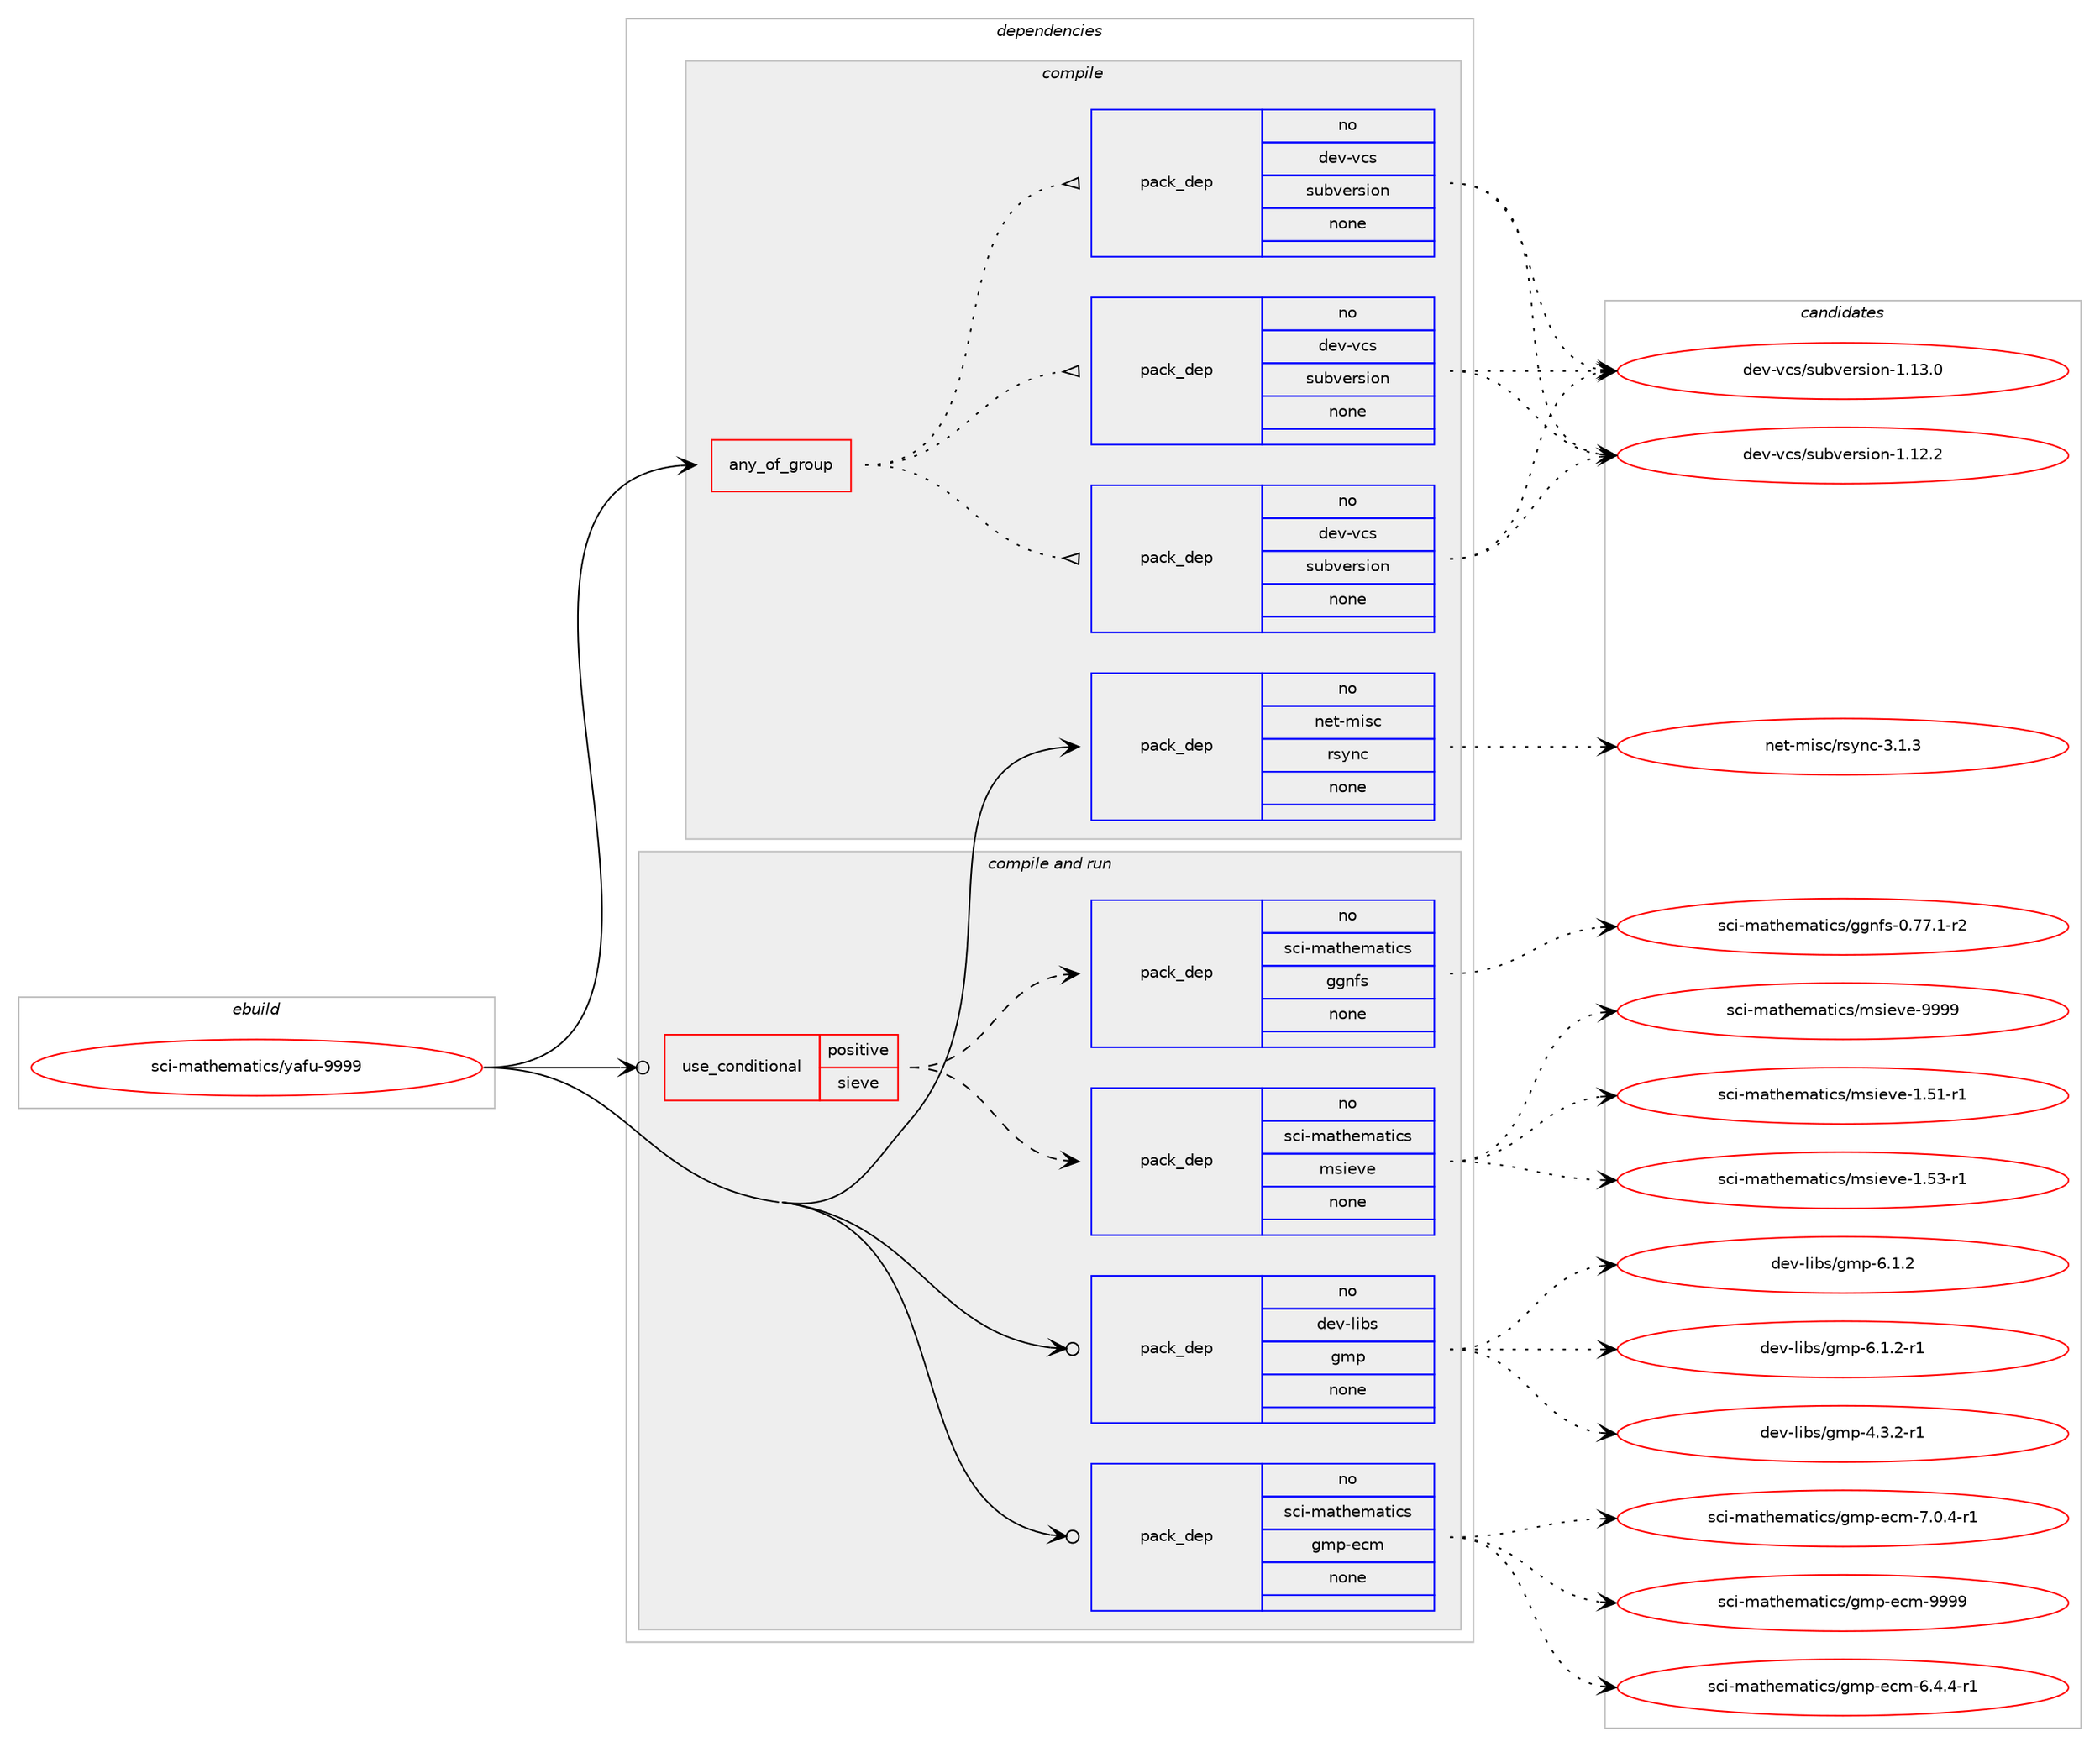 digraph prolog {

# *************
# Graph options
# *************

newrank=true;
concentrate=true;
compound=true;
graph [rankdir=LR,fontname=Helvetica,fontsize=10,ranksep=1.5];#, ranksep=2.5, nodesep=0.2];
edge  [arrowhead=vee];
node  [fontname=Helvetica,fontsize=10];

# **********
# The ebuild
# **********

subgraph cluster_leftcol {
color=gray;
rank=same;
label=<<i>ebuild</i>>;
id [label="sci-mathematics/yafu-9999", color=red, width=4, href="../sci-mathematics/yafu-9999.svg"];
}

# ****************
# The dependencies
# ****************

subgraph cluster_midcol {
color=gray;
label=<<i>dependencies</i>>;
subgraph cluster_compile {
fillcolor="#eeeeee";
style=filled;
label=<<i>compile</i>>;
subgraph any14735 {
dependency862696 [label=<<TABLE BORDER="0" CELLBORDER="1" CELLSPACING="0" CELLPADDING="4"><TR><TD CELLPADDING="10">any_of_group</TD></TR></TABLE>>, shape=none, color=red];subgraph pack638016 {
dependency862697 [label=<<TABLE BORDER="0" CELLBORDER="1" CELLSPACING="0" CELLPADDING="4" WIDTH="220"><TR><TD ROWSPAN="6" CELLPADDING="30">pack_dep</TD></TR><TR><TD WIDTH="110">no</TD></TR><TR><TD>dev-vcs</TD></TR><TR><TD>subversion</TD></TR><TR><TD>none</TD></TR><TR><TD></TD></TR></TABLE>>, shape=none, color=blue];
}
dependency862696:e -> dependency862697:w [weight=20,style="dotted",arrowhead="oinv"];
subgraph pack638017 {
dependency862698 [label=<<TABLE BORDER="0" CELLBORDER="1" CELLSPACING="0" CELLPADDING="4" WIDTH="220"><TR><TD ROWSPAN="6" CELLPADDING="30">pack_dep</TD></TR><TR><TD WIDTH="110">no</TD></TR><TR><TD>dev-vcs</TD></TR><TR><TD>subversion</TD></TR><TR><TD>none</TD></TR><TR><TD></TD></TR></TABLE>>, shape=none, color=blue];
}
dependency862696:e -> dependency862698:w [weight=20,style="dotted",arrowhead="oinv"];
subgraph pack638018 {
dependency862699 [label=<<TABLE BORDER="0" CELLBORDER="1" CELLSPACING="0" CELLPADDING="4" WIDTH="220"><TR><TD ROWSPAN="6" CELLPADDING="30">pack_dep</TD></TR><TR><TD WIDTH="110">no</TD></TR><TR><TD>dev-vcs</TD></TR><TR><TD>subversion</TD></TR><TR><TD>none</TD></TR><TR><TD></TD></TR></TABLE>>, shape=none, color=blue];
}
dependency862696:e -> dependency862699:w [weight=20,style="dotted",arrowhead="oinv"];
}
id:e -> dependency862696:w [weight=20,style="solid",arrowhead="vee"];
subgraph pack638019 {
dependency862700 [label=<<TABLE BORDER="0" CELLBORDER="1" CELLSPACING="0" CELLPADDING="4" WIDTH="220"><TR><TD ROWSPAN="6" CELLPADDING="30">pack_dep</TD></TR><TR><TD WIDTH="110">no</TD></TR><TR><TD>net-misc</TD></TR><TR><TD>rsync</TD></TR><TR><TD>none</TD></TR><TR><TD></TD></TR></TABLE>>, shape=none, color=blue];
}
id:e -> dependency862700:w [weight=20,style="solid",arrowhead="vee"];
}
subgraph cluster_compileandrun {
fillcolor="#eeeeee";
style=filled;
label=<<i>compile and run</i>>;
subgraph cond209433 {
dependency862701 [label=<<TABLE BORDER="0" CELLBORDER="1" CELLSPACING="0" CELLPADDING="4"><TR><TD ROWSPAN="3" CELLPADDING="10">use_conditional</TD></TR><TR><TD>positive</TD></TR><TR><TD>sieve</TD></TR></TABLE>>, shape=none, color=red];
subgraph pack638020 {
dependency862702 [label=<<TABLE BORDER="0" CELLBORDER="1" CELLSPACING="0" CELLPADDING="4" WIDTH="220"><TR><TD ROWSPAN="6" CELLPADDING="30">pack_dep</TD></TR><TR><TD WIDTH="110">no</TD></TR><TR><TD>sci-mathematics</TD></TR><TR><TD>msieve</TD></TR><TR><TD>none</TD></TR><TR><TD></TD></TR></TABLE>>, shape=none, color=blue];
}
dependency862701:e -> dependency862702:w [weight=20,style="dashed",arrowhead="vee"];
subgraph pack638021 {
dependency862703 [label=<<TABLE BORDER="0" CELLBORDER="1" CELLSPACING="0" CELLPADDING="4" WIDTH="220"><TR><TD ROWSPAN="6" CELLPADDING="30">pack_dep</TD></TR><TR><TD WIDTH="110">no</TD></TR><TR><TD>sci-mathematics</TD></TR><TR><TD>ggnfs</TD></TR><TR><TD>none</TD></TR><TR><TD></TD></TR></TABLE>>, shape=none, color=blue];
}
dependency862701:e -> dependency862703:w [weight=20,style="dashed",arrowhead="vee"];
}
id:e -> dependency862701:w [weight=20,style="solid",arrowhead="odotvee"];
subgraph pack638022 {
dependency862704 [label=<<TABLE BORDER="0" CELLBORDER="1" CELLSPACING="0" CELLPADDING="4" WIDTH="220"><TR><TD ROWSPAN="6" CELLPADDING="30">pack_dep</TD></TR><TR><TD WIDTH="110">no</TD></TR><TR><TD>dev-libs</TD></TR><TR><TD>gmp</TD></TR><TR><TD>none</TD></TR><TR><TD></TD></TR></TABLE>>, shape=none, color=blue];
}
id:e -> dependency862704:w [weight=20,style="solid",arrowhead="odotvee"];
subgraph pack638023 {
dependency862705 [label=<<TABLE BORDER="0" CELLBORDER="1" CELLSPACING="0" CELLPADDING="4" WIDTH="220"><TR><TD ROWSPAN="6" CELLPADDING="30">pack_dep</TD></TR><TR><TD WIDTH="110">no</TD></TR><TR><TD>sci-mathematics</TD></TR><TR><TD>gmp-ecm</TD></TR><TR><TD>none</TD></TR><TR><TD></TD></TR></TABLE>>, shape=none, color=blue];
}
id:e -> dependency862705:w [weight=20,style="solid",arrowhead="odotvee"];
}
subgraph cluster_run {
fillcolor="#eeeeee";
style=filled;
label=<<i>run</i>>;
}
}

# **************
# The candidates
# **************

subgraph cluster_choices {
rank=same;
color=gray;
label=<<i>candidates</i>>;

subgraph choice638016 {
color=black;
nodesep=1;
choice1001011184511899115471151179811810111411510511111045494649504650 [label="dev-vcs/subversion-1.12.2", color=red, width=4,href="../dev-vcs/subversion-1.12.2.svg"];
choice1001011184511899115471151179811810111411510511111045494649514648 [label="dev-vcs/subversion-1.13.0", color=red, width=4,href="../dev-vcs/subversion-1.13.0.svg"];
dependency862697:e -> choice1001011184511899115471151179811810111411510511111045494649504650:w [style=dotted,weight="100"];
dependency862697:e -> choice1001011184511899115471151179811810111411510511111045494649514648:w [style=dotted,weight="100"];
}
subgraph choice638017 {
color=black;
nodesep=1;
choice1001011184511899115471151179811810111411510511111045494649504650 [label="dev-vcs/subversion-1.12.2", color=red, width=4,href="../dev-vcs/subversion-1.12.2.svg"];
choice1001011184511899115471151179811810111411510511111045494649514648 [label="dev-vcs/subversion-1.13.0", color=red, width=4,href="../dev-vcs/subversion-1.13.0.svg"];
dependency862698:e -> choice1001011184511899115471151179811810111411510511111045494649504650:w [style=dotted,weight="100"];
dependency862698:e -> choice1001011184511899115471151179811810111411510511111045494649514648:w [style=dotted,weight="100"];
}
subgraph choice638018 {
color=black;
nodesep=1;
choice1001011184511899115471151179811810111411510511111045494649504650 [label="dev-vcs/subversion-1.12.2", color=red, width=4,href="../dev-vcs/subversion-1.12.2.svg"];
choice1001011184511899115471151179811810111411510511111045494649514648 [label="dev-vcs/subversion-1.13.0", color=red, width=4,href="../dev-vcs/subversion-1.13.0.svg"];
dependency862699:e -> choice1001011184511899115471151179811810111411510511111045494649504650:w [style=dotted,weight="100"];
dependency862699:e -> choice1001011184511899115471151179811810111411510511111045494649514648:w [style=dotted,weight="100"];
}
subgraph choice638019 {
color=black;
nodesep=1;
choice11010111645109105115994711411512111099455146494651 [label="net-misc/rsync-3.1.3", color=red, width=4,href="../net-misc/rsync-3.1.3.svg"];
dependency862700:e -> choice11010111645109105115994711411512111099455146494651:w [style=dotted,weight="100"];
}
subgraph choice638020 {
color=black;
nodesep=1;
choice11599105451099711610410110997116105991154710911510510111810145494653494511449 [label="sci-mathematics/msieve-1.51-r1", color=red, width=4,href="../sci-mathematics/msieve-1.51-r1.svg"];
choice11599105451099711610410110997116105991154710911510510111810145494653514511449 [label="sci-mathematics/msieve-1.53-r1", color=red, width=4,href="../sci-mathematics/msieve-1.53-r1.svg"];
choice1159910545109971161041011099711610599115471091151051011181014557575757 [label="sci-mathematics/msieve-9999", color=red, width=4,href="../sci-mathematics/msieve-9999.svg"];
dependency862702:e -> choice11599105451099711610410110997116105991154710911510510111810145494653494511449:w [style=dotted,weight="100"];
dependency862702:e -> choice11599105451099711610410110997116105991154710911510510111810145494653514511449:w [style=dotted,weight="100"];
dependency862702:e -> choice1159910545109971161041011099711610599115471091151051011181014557575757:w [style=dotted,weight="100"];
}
subgraph choice638021 {
color=black;
nodesep=1;
choice115991054510997116104101109971161059911547103103110102115454846555546494511450 [label="sci-mathematics/ggnfs-0.77.1-r2", color=red, width=4,href="../sci-mathematics/ggnfs-0.77.1-r2.svg"];
dependency862703:e -> choice115991054510997116104101109971161059911547103103110102115454846555546494511450:w [style=dotted,weight="100"];
}
subgraph choice638022 {
color=black;
nodesep=1;
choice1001011184510810598115471031091124552465146504511449 [label="dev-libs/gmp-4.3.2-r1", color=red, width=4,href="../dev-libs/gmp-4.3.2-r1.svg"];
choice100101118451081059811547103109112455446494650 [label="dev-libs/gmp-6.1.2", color=red, width=4,href="../dev-libs/gmp-6.1.2.svg"];
choice1001011184510810598115471031091124554464946504511449 [label="dev-libs/gmp-6.1.2-r1", color=red, width=4,href="../dev-libs/gmp-6.1.2-r1.svg"];
dependency862704:e -> choice1001011184510810598115471031091124552465146504511449:w [style=dotted,weight="100"];
dependency862704:e -> choice100101118451081059811547103109112455446494650:w [style=dotted,weight="100"];
dependency862704:e -> choice1001011184510810598115471031091124554464946504511449:w [style=dotted,weight="100"];
}
subgraph choice638023 {
color=black;
nodesep=1;
choice11599105451099711610410110997116105991154710310911245101991094554465246524511449 [label="sci-mathematics/gmp-ecm-6.4.4-r1", color=red, width=4,href="../sci-mathematics/gmp-ecm-6.4.4-r1.svg"];
choice11599105451099711610410110997116105991154710310911245101991094555464846524511449 [label="sci-mathematics/gmp-ecm-7.0.4-r1", color=red, width=4,href="../sci-mathematics/gmp-ecm-7.0.4-r1.svg"];
choice11599105451099711610410110997116105991154710310911245101991094557575757 [label="sci-mathematics/gmp-ecm-9999", color=red, width=4,href="../sci-mathematics/gmp-ecm-9999.svg"];
dependency862705:e -> choice11599105451099711610410110997116105991154710310911245101991094554465246524511449:w [style=dotted,weight="100"];
dependency862705:e -> choice11599105451099711610410110997116105991154710310911245101991094555464846524511449:w [style=dotted,weight="100"];
dependency862705:e -> choice11599105451099711610410110997116105991154710310911245101991094557575757:w [style=dotted,weight="100"];
}
}

}

